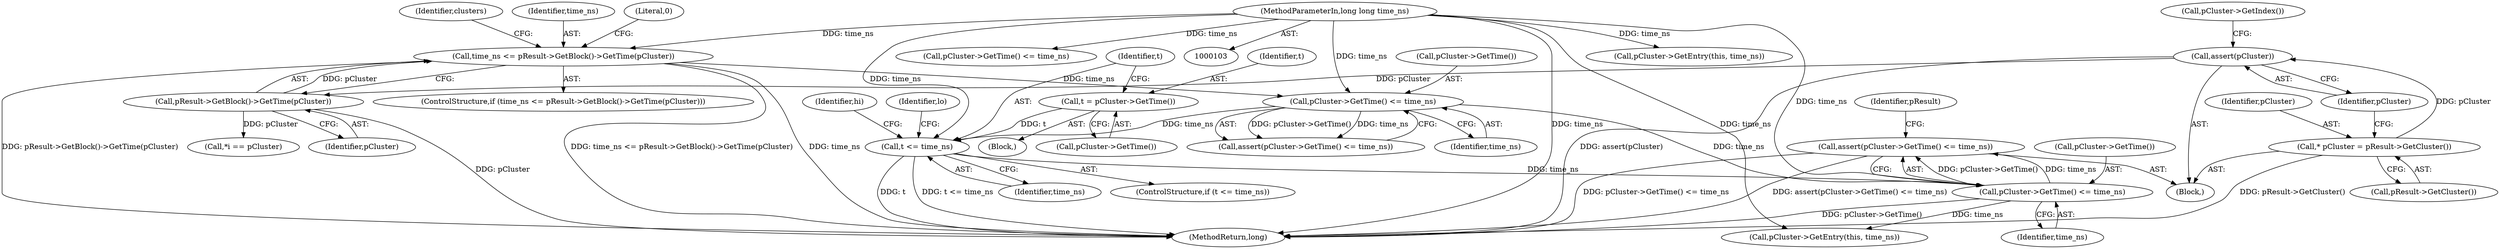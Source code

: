 digraph "0_Android_cc274e2abe8b2a6698a5c47d8aa4bb45f1f9538d_61@API" {
"1000253" [label="(Call,assert(pCluster->GetTime() <= time_ns))"];
"1000254" [label="(Call,pCluster->GetTime() <= time_ns)"];
"1000218" [label="(Call,t <= time_ns)"];
"1000214" [label="(Call,t = pCluster->GetTime())"];
"1000169" [label="(Call,pCluster->GetTime() <= time_ns)"];
"1000135" [label="(Call,time_ns <= pResult->GetBlock()->GetTime(pCluster))"];
"1000104" [label="(MethodParameterIn,long long time_ns)"];
"1000137" [label="(Call,pResult->GetBlock()->GetTime(pCluster))"];
"1000128" [label="(Call,assert(pCluster))"];
"1000125" [label="(Call,* pCluster = pResult->GetCluster())"];
"1000136" [label="(Identifier,time_ns)"];
"1000222" [label="(Identifier,lo)"];
"1000104" [label="(MethodParameterIn,long long time_ns)"];
"1000126" [label="(Identifier,pCluster)"];
"1000259" [label="(Call,pCluster->GetEntry(this, time_ns))"];
"1000171" [label="(Identifier,time_ns)"];
"1000135" [label="(Call,time_ns <= pResult->GetBlock()->GetTime(pCluster))"];
"1000256" [label="(Identifier,time_ns)"];
"1000164" [label="(Call,*i == pCluster)"];
"1000214" [label="(Call,t = pCluster->GetTime())"];
"1000170" [label="(Call,pCluster->GetTime())"];
"1000255" [label="(Call,pCluster->GetTime())"];
"1000134" [label="(ControlStructure,if (time_ns <= pResult->GetBlock()->GetTime(pCluster)))"];
"1000138" [label="(Identifier,pCluster)"];
"1000169" [label="(Call,pCluster->GetTime() <= time_ns)"];
"1000189" [label="(Block,)"];
"1000129" [label="(Identifier,pCluster)"];
"1000254" [label="(Call,pCluster->GetTime() <= time_ns)"];
"1000258" [label="(Identifier,pResult)"];
"1000127" [label="(Call,pResult->GetCluster())"];
"1000253" [label="(Call,assert(pCluster->GetTime() <= time_ns))"];
"1000306" [label="(MethodReturn,long)"];
"1000215" [label="(Identifier,t)"];
"1000219" [label="(Identifier,t)"];
"1000168" [label="(Call,assert(pCluster->GetTime() <= time_ns))"];
"1000106" [label="(Block,)"];
"1000128" [label="(Call,assert(pCluster))"];
"1000217" [label="(ControlStructure,if (t <= time_ns))"];
"1000289" [label="(Call,pCluster->GetEntry(this, time_ns))"];
"1000220" [label="(Identifier,time_ns)"];
"1000140" [label="(Literal,0)"];
"1000218" [label="(Call,t <= time_ns)"];
"1000142" [label="(Identifier,clusters)"];
"1000125" [label="(Call,* pCluster = pResult->GetCluster())"];
"1000137" [label="(Call,pResult->GetBlock()->GetTime(pCluster))"];
"1000284" [label="(Call,pCluster->GetTime() <= time_ns)"];
"1000216" [label="(Call,pCluster->GetTime())"];
"1000132" [label="(Call,pCluster->GetIndex())"];
"1000228" [label="(Identifier,hi)"];
"1000253" -> "1000106"  [label="AST: "];
"1000253" -> "1000254"  [label="CFG: "];
"1000254" -> "1000253"  [label="AST: "];
"1000258" -> "1000253"  [label="CFG: "];
"1000253" -> "1000306"  [label="DDG: assert(pCluster->GetTime() <= time_ns)"];
"1000253" -> "1000306"  [label="DDG: pCluster->GetTime() <= time_ns"];
"1000254" -> "1000253"  [label="DDG: pCluster->GetTime()"];
"1000254" -> "1000253"  [label="DDG: time_ns"];
"1000254" -> "1000256"  [label="CFG: "];
"1000255" -> "1000254"  [label="AST: "];
"1000256" -> "1000254"  [label="AST: "];
"1000254" -> "1000306"  [label="DDG: pCluster->GetTime()"];
"1000218" -> "1000254"  [label="DDG: time_ns"];
"1000169" -> "1000254"  [label="DDG: time_ns"];
"1000104" -> "1000254"  [label="DDG: time_ns"];
"1000254" -> "1000259"  [label="DDG: time_ns"];
"1000218" -> "1000217"  [label="AST: "];
"1000218" -> "1000220"  [label="CFG: "];
"1000219" -> "1000218"  [label="AST: "];
"1000220" -> "1000218"  [label="AST: "];
"1000222" -> "1000218"  [label="CFG: "];
"1000228" -> "1000218"  [label="CFG: "];
"1000218" -> "1000306"  [label="DDG: t"];
"1000218" -> "1000306"  [label="DDG: t <= time_ns"];
"1000214" -> "1000218"  [label="DDG: t"];
"1000169" -> "1000218"  [label="DDG: time_ns"];
"1000104" -> "1000218"  [label="DDG: time_ns"];
"1000214" -> "1000189"  [label="AST: "];
"1000214" -> "1000216"  [label="CFG: "];
"1000215" -> "1000214"  [label="AST: "];
"1000216" -> "1000214"  [label="AST: "];
"1000219" -> "1000214"  [label="CFG: "];
"1000169" -> "1000168"  [label="AST: "];
"1000169" -> "1000171"  [label="CFG: "];
"1000170" -> "1000169"  [label="AST: "];
"1000171" -> "1000169"  [label="AST: "];
"1000168" -> "1000169"  [label="CFG: "];
"1000169" -> "1000168"  [label="DDG: pCluster->GetTime()"];
"1000169" -> "1000168"  [label="DDG: time_ns"];
"1000135" -> "1000169"  [label="DDG: time_ns"];
"1000104" -> "1000169"  [label="DDG: time_ns"];
"1000135" -> "1000134"  [label="AST: "];
"1000135" -> "1000137"  [label="CFG: "];
"1000136" -> "1000135"  [label="AST: "];
"1000137" -> "1000135"  [label="AST: "];
"1000140" -> "1000135"  [label="CFG: "];
"1000142" -> "1000135"  [label="CFG: "];
"1000135" -> "1000306"  [label="DDG: time_ns <= pResult->GetBlock()->GetTime(pCluster)"];
"1000135" -> "1000306"  [label="DDG: time_ns"];
"1000135" -> "1000306"  [label="DDG: pResult->GetBlock()->GetTime(pCluster)"];
"1000104" -> "1000135"  [label="DDG: time_ns"];
"1000137" -> "1000135"  [label="DDG: pCluster"];
"1000104" -> "1000103"  [label="AST: "];
"1000104" -> "1000306"  [label="DDG: time_ns"];
"1000104" -> "1000259"  [label="DDG: time_ns"];
"1000104" -> "1000284"  [label="DDG: time_ns"];
"1000104" -> "1000289"  [label="DDG: time_ns"];
"1000137" -> "1000138"  [label="CFG: "];
"1000138" -> "1000137"  [label="AST: "];
"1000137" -> "1000306"  [label="DDG: pCluster"];
"1000128" -> "1000137"  [label="DDG: pCluster"];
"1000137" -> "1000164"  [label="DDG: pCluster"];
"1000128" -> "1000106"  [label="AST: "];
"1000128" -> "1000129"  [label="CFG: "];
"1000129" -> "1000128"  [label="AST: "];
"1000132" -> "1000128"  [label="CFG: "];
"1000128" -> "1000306"  [label="DDG: assert(pCluster)"];
"1000125" -> "1000128"  [label="DDG: pCluster"];
"1000125" -> "1000106"  [label="AST: "];
"1000125" -> "1000127"  [label="CFG: "];
"1000126" -> "1000125"  [label="AST: "];
"1000127" -> "1000125"  [label="AST: "];
"1000129" -> "1000125"  [label="CFG: "];
"1000125" -> "1000306"  [label="DDG: pResult->GetCluster()"];
}
